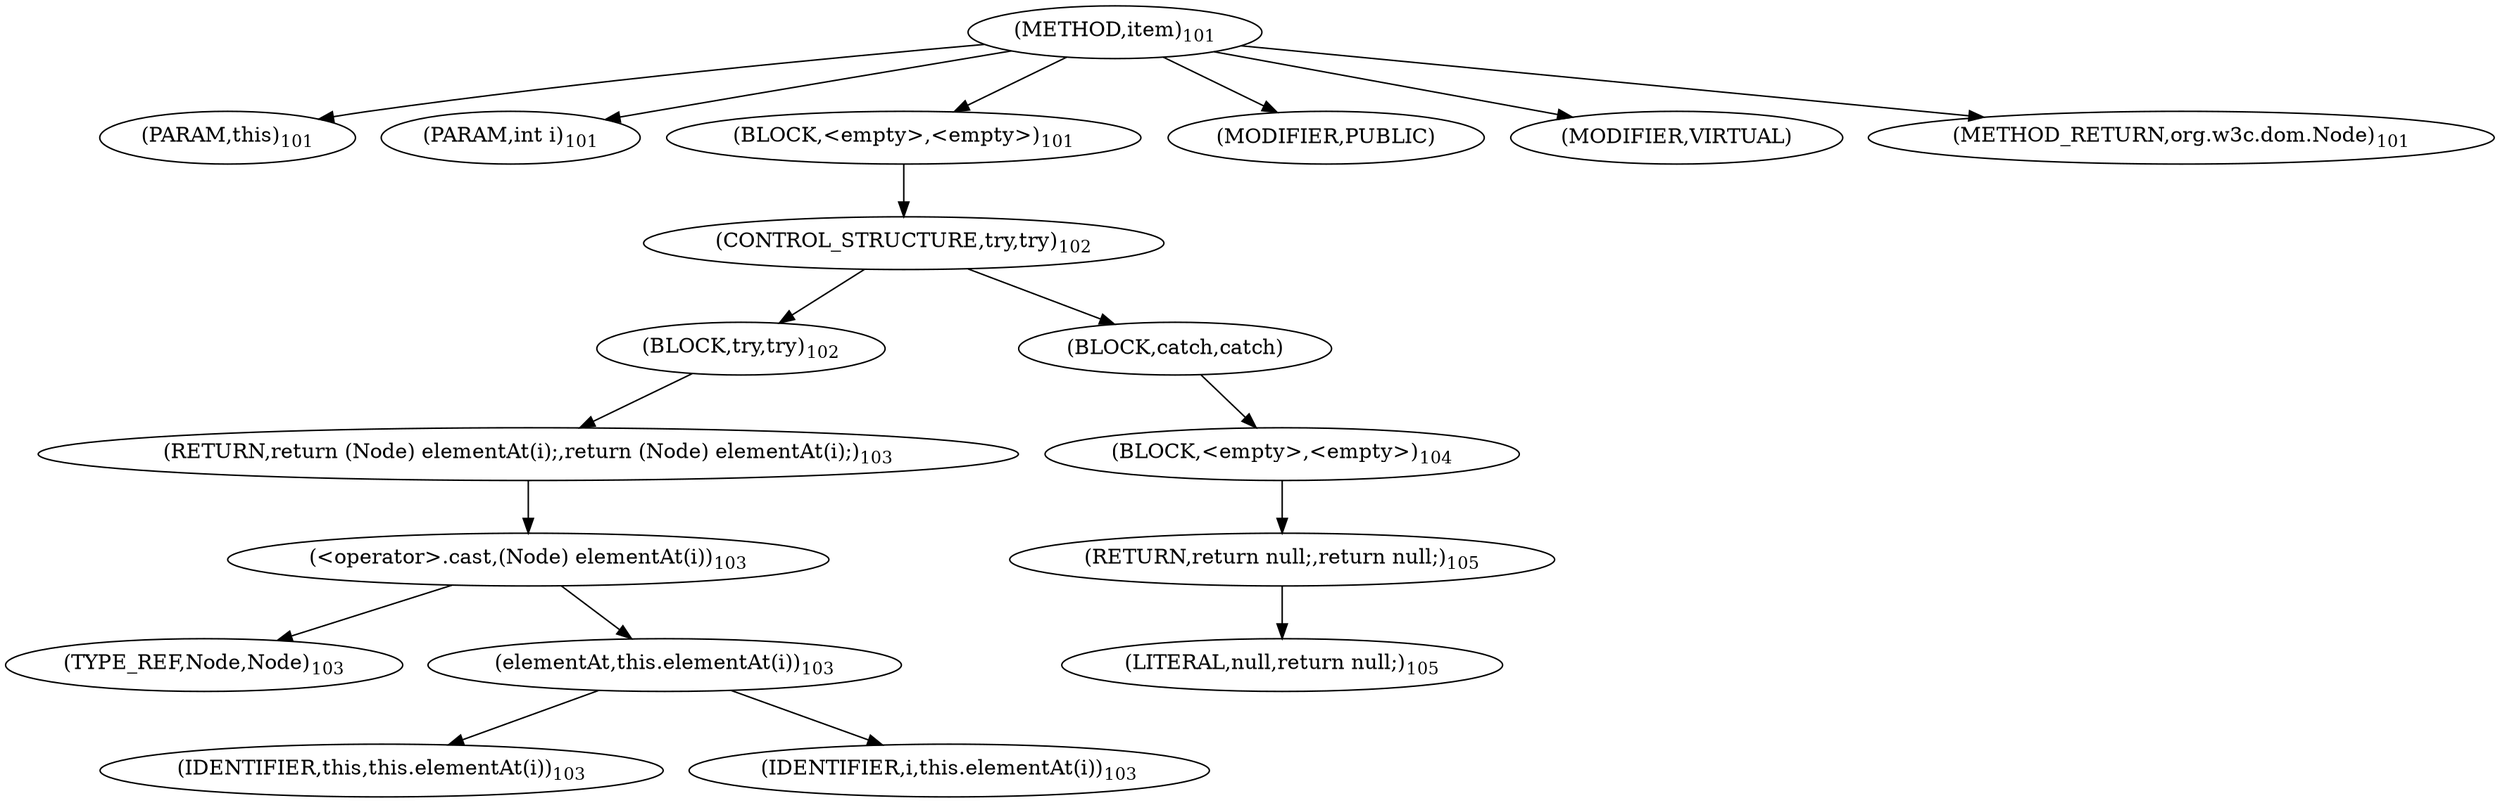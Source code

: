 digraph "item" {  
"202" [label = <(METHOD,item)<SUB>101</SUB>> ]
"10" [label = <(PARAM,this)<SUB>101</SUB>> ]
"203" [label = <(PARAM,int i)<SUB>101</SUB>> ]
"204" [label = <(BLOCK,&lt;empty&gt;,&lt;empty&gt;)<SUB>101</SUB>> ]
"205" [label = <(CONTROL_STRUCTURE,try,try)<SUB>102</SUB>> ]
"206" [label = <(BLOCK,try,try)<SUB>102</SUB>> ]
"207" [label = <(RETURN,return (Node) elementAt(i);,return (Node) elementAt(i);)<SUB>103</SUB>> ]
"208" [label = <(&lt;operator&gt;.cast,(Node) elementAt(i))<SUB>103</SUB>> ]
"209" [label = <(TYPE_REF,Node,Node)<SUB>103</SUB>> ]
"210" [label = <(elementAt,this.elementAt(i))<SUB>103</SUB>> ]
"9" [label = <(IDENTIFIER,this,this.elementAt(i))<SUB>103</SUB>> ]
"211" [label = <(IDENTIFIER,i,this.elementAt(i))<SUB>103</SUB>> ]
"212" [label = <(BLOCK,catch,catch)> ]
"213" [label = <(BLOCK,&lt;empty&gt;,&lt;empty&gt;)<SUB>104</SUB>> ]
"214" [label = <(RETURN,return null;,return null;)<SUB>105</SUB>> ]
"215" [label = <(LITERAL,null,return null;)<SUB>105</SUB>> ]
"216" [label = <(MODIFIER,PUBLIC)> ]
"217" [label = <(MODIFIER,VIRTUAL)> ]
"218" [label = <(METHOD_RETURN,org.w3c.dom.Node)<SUB>101</SUB>> ]
  "202" -> "10" 
  "202" -> "203" 
  "202" -> "204" 
  "202" -> "216" 
  "202" -> "217" 
  "202" -> "218" 
  "204" -> "205" 
  "205" -> "206" 
  "205" -> "212" 
  "206" -> "207" 
  "207" -> "208" 
  "208" -> "209" 
  "208" -> "210" 
  "210" -> "9" 
  "210" -> "211" 
  "212" -> "213" 
  "213" -> "214" 
  "214" -> "215" 
}
